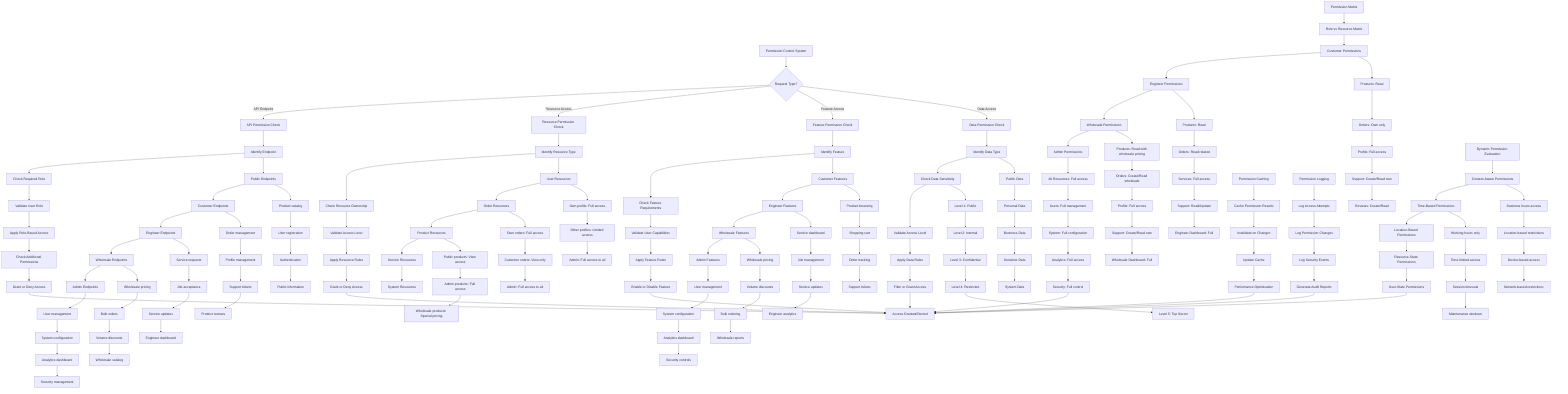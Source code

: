 %% Permission Control and Access Management
%% View at https://mermaid.live
flowchart TD
  A[Permission Control System] --> B{Request Type?}
  B -->|API Endpoint| C[API Permission Check]
  B -->|Resource Access| D[Resource Permission Check]
  B -->|Feature Access| E[Feature Permission Check]
  B -->|Data Access| F[Data Permission Check]
  
  %% API Permission Check
  C --> C1[Identify Endpoint]
  C1 --> C2[Check Required Role]
  C2 --> C3[Validate User Role]
  C3 --> C4[Apply Role-Based Access]
  C4 --> C5[Check Additional Permissions]
  C5 --> C6[Grant or Deny Access]
  
  %% Endpoint Classification
  C1 --> C1A[Public Endpoints]
  C1A --> C1B[Customer Endpoints]
  C1B --> C1C[Engineer Endpoints]
  C1C --> C1D[Wholesale Endpoints]
  C1D --> C1E[Admin Endpoints]
  
  %% Public Endpoints
  C1A --> C1A1[Product catalog]
  C1A1 --> C1A2[User registration]
  C1A2 --> C1A3[Authentication]
  C1A3 --> C1A4[Public information]
  
  %% Customer Endpoints
  C1B --> C1B1[Order management]
  C1B1 --> C1B2[Profile management]
  C1B2 --> C1B3[Support tickets]
  C1B3 --> C1B4[Product reviews]
  
  %% Engineer Endpoints
  C1C --> C1C1[Service requests]
  C1C1 --> C1C2[Job acceptance]
  C1C2 --> C1C3[Service updates]
  C1C3 --> C1C4[Engineer dashboard]
  
  %% Wholesale Endpoints
  C1D --> C1D1[Wholesale pricing]
  C1D1 --> C1D2[Bulk orders]
  C1D2 --> C1D3[Volume discounts]
  C1D3 --> C1D4[Wholesale catalog]
  
  %% Admin Endpoints
  C1E --> C1E1[User management]
  C1E1 --> C1E2[System configuration]
  C1E2 --> C1E3[Analytics dashboard]
  C1E3 --> C1E4[Security management]
  
  %% Resource Permission Check
  D --> D1[Identify Resource Type]
  D1 --> D2[Check Resource Ownership]
  D2 --> D3[Validate Access Level]
  D3 --> D4[Apply Resource Rules]
  D4 --> D5[Grant or Deny Access]
  
  %% Resource Types
  D1 --> D1A[User Resources]
  D1A --> D1B[Order Resources]
  D1B --> D1C[Product Resources]
  D1C --> D1D[Service Resources]
  D1D --> D1E[System Resources]
  
  %% User Resources
  D1A --> D1A1[Own profile: Full access]
  D1A1 --> D1A2[Other profiles: Limited access]
  D1A2 --> D1A3[Admin: Full access to all]
  
  %% Order Resources
  D1B --> D1B1[Own orders: Full access]
  D1B1 --> D1B2[Customer orders: View only]
  D1B2 --> D1B3[Admin: Full access to all]
  
  %% Product Resources
  D1C --> D1C1[Public products: View access]
  D1C1 --> D1C2[Admin products: Full access]
  D1C2 --> D1C3[Wholesale products: Special pricing]
  
  %% Feature Permission Check
  E --> E1[Identify Feature]
  E1 --> E2[Check Feature Requirements]
  E2 --> E3[Validate User Capabilities]
  E3 --> E4[Apply Feature Rules]
  E4 --> E5[Enable or Disable Feature]
  
  %% Feature Categories
  E1 --> E1A[Customer Features]
  E1A --> E1B[Engineer Features]
  E1B --> E1C[Wholesale Features]
  E1C --> E1D[Admin Features]
  
  %% Customer Features
  E1A --> E1A1[Product browsing]
  E1A1 --> E1A2[Shopping cart]
  E1A2 --> E1A3[Order tracking]
  E1A3 --> E1A4[Support tickets]
  
  %% Engineer Features
  E1B --> E1B1[Service dashboard]
  E1B1 --> E1B2[Job management]
  E1B2 --> E1B3[Service updates]
  E1B3 --> E1B4[Engineer analytics]
  
  %% Wholesale Features
  E1C --> E1C1[Wholesale pricing]
  E1C1 --> E1C2[Volume discounts]
  E1C2 --> E1C3[Bulk ordering]
  E1C3 --> E1C4[Wholesale reports]
  
  %% Admin Features
  E1D --> E1D1[User management]
  E1D1 --> E1D2[System configuration]
  E1D2 --> E1D3[Analytics dashboard]
  E1D3 --> E1D4[Security controls]
  
  %% Data Permission Check
  F --> F1[Identify Data Type]
  F1 --> F2[Check Data Sensitivity]
  F2 --> F3[Validate Access Level]
  F3 --> F4[Apply Data Rules]
  F4 --> F5[Filter or Grant Access]
  
  %% Data Types
  F1 --> F1A[Public Data]
  F1A --> F1B[Personal Data]
  F1B --> F1C[Business Data]
  F1C --> F1D[Sensitive Data]
  F1D --> F1E[System Data]
  
  %% Data Sensitivity Levels
  F2 --> F2A[Level 1: Public]
  F2A --> F2B[Level 2: Internal]
  F2B --> F2C[Level 3: Confidential]
  F2C --> F2D[Level 4: Restricted]
  F2D --> F2E[Level 5: Top Secret]
  
  %% Permission Matrix
  G[Permission Matrix] --> H[Role vs Resource Matrix]
  H --> I[Customer Permissions]
  I --> J[Engineer Permissions]
  J --> K[Wholesale Permissions]
  K --> L[Admin Permissions]
  
  %% Customer Permission Matrix
  I --> I1[Products: Read]
  I1 --> I2[Orders: Own only]
  I2 --> I3[Profile: Full access]
  I3 --> I4[Support: Create/Read own]
  I4 --> I5[Reviews: Create/Read]
  
  %% Engineer Permission Matrix
  J --> J1[Products: Read]
  J1 --> J2[Orders: Read related]
  J2 --> J3[Services: Full access]
  J3 --> J4[Support: Read/Update]
  J4 --> J5[Engineer Dashboard: Full]
  
  %% Wholesale Permission Matrix
  K --> K1[Products: Read with wholesale pricing]
  K1 --> K2[Orders: Create/Read wholesale]
  K2 --> K3[Profile: Full access]
  K3 --> K4[Support: Create/Read own]
  K4 --> K5[Wholesale Dashboard: Full]
  
  %% Admin Permission Matrix
  L --> L1[All Resources: Full access]
  L1 --> L2[Users: Full management]
  L2 --> L3[System: Full configuration]
  L3 --> L4[Analytics: Full access]
  L4 --> L5[Security: Full control]
  
  %% Dynamic Permission Evaluation
  M[Dynamic Permission Evaluation] --> N[Context-Aware Permissions]
  N --> O[Time-Based Permissions]
  O --> P[Location-Based Permissions]
  P --> Q[Resource-State Permissions]
  Q --> R[User-State Permissions]
  
  %% Context-Aware Permissions
  N --> N1[Business hours access]
  N1 --> N2[Location-based restrictions]
  N2 --> N3[Device-based access]
  N3 --> N4[Network-based restrictions]
  
  %% Time-Based Permissions
  O --> O1[Working hours only]
  O1 --> O2[Time-limited access]
  O2 --> O3[Session timeouts]
  O3 --> O4[Maintenance windows]
  
  %% Permission Caching
  S[Permission Caching] --> T[Cache Permission Results]
  T --> U[Invalidate on Changes]
  U --> V[Update Cache]
  V --> W[Performance Optimization]
  
  %% Permission Logging
  X[Permission Logging] --> Y[Log Access Attempts]
  Y --> Z[Log Permission Changes]
  Z --> AA[Log Security Events]
  AA --> BB[Generate Audit Reports]
  
  %% End points
  C6 --> CC[Access Granted/Denied]
  D5 --> CC
  E5 --> CC
  F5 --> CC
  L5 --> CC
  R --> CC
  W --> CC
  BB --> CC